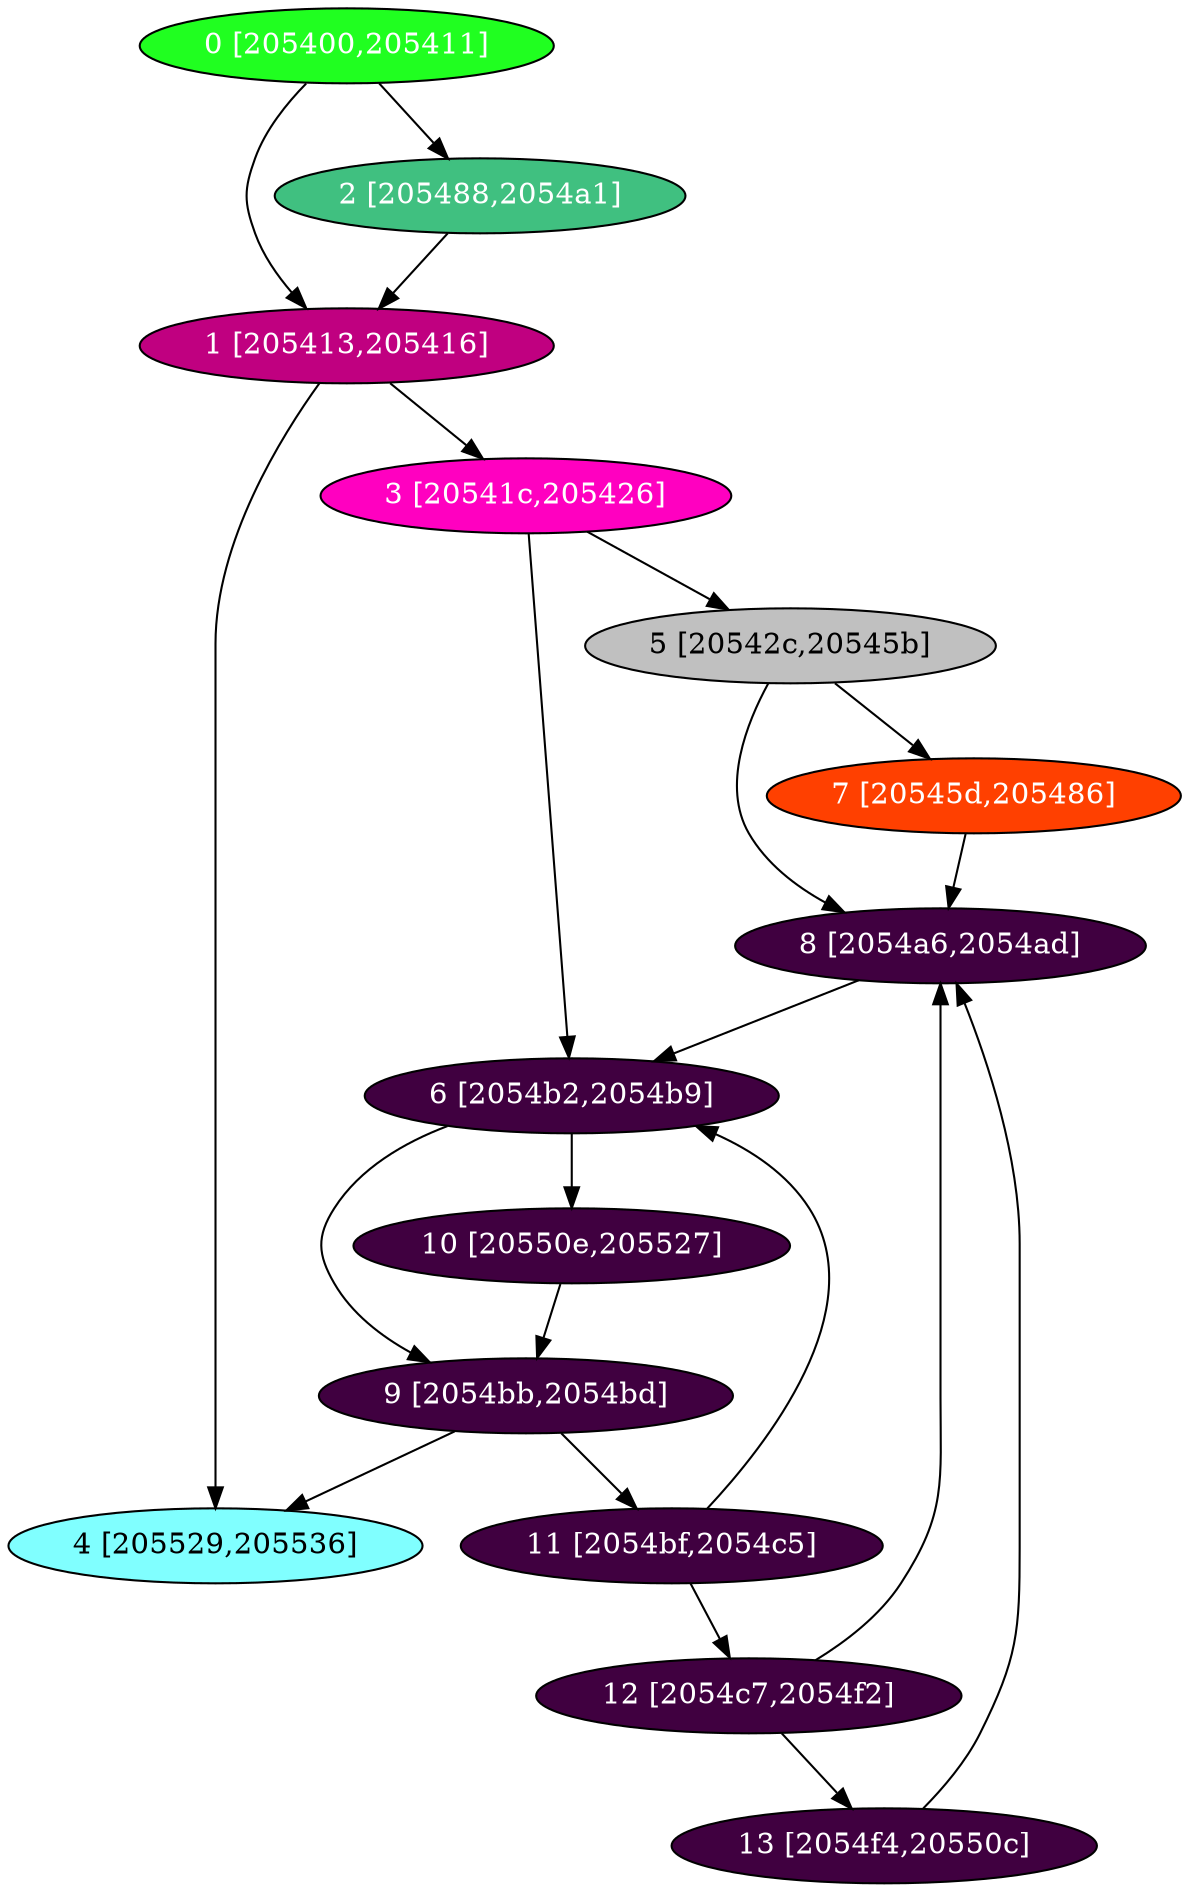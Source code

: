 diGraph libnss3{
	libnss3_0  [style=filled fillcolor="#20FF20" fontcolor="#ffffff" shape=oval label="0 [205400,205411]"]
	libnss3_1  [style=filled fillcolor="#C00080" fontcolor="#ffffff" shape=oval label="1 [205413,205416]"]
	libnss3_2  [style=filled fillcolor="#40C080" fontcolor="#ffffff" shape=oval label="2 [205488,2054a1]"]
	libnss3_3  [style=filled fillcolor="#FF00C0" fontcolor="#ffffff" shape=oval label="3 [20541c,205426]"]
	libnss3_4  [style=filled fillcolor="#80FFFF" fontcolor="#000000" shape=oval label="4 [205529,205536]"]
	libnss3_5  [style=filled fillcolor="#C0C0C0" fontcolor="#000000" shape=oval label="5 [20542c,20545b]"]
	libnss3_6  [style=filled fillcolor="#400040" fontcolor="#ffffff" shape=oval label="6 [2054b2,2054b9]"]
	libnss3_7  [style=filled fillcolor="#FF4000" fontcolor="#ffffff" shape=oval label="7 [20545d,205486]"]
	libnss3_8  [style=filled fillcolor="#400040" fontcolor="#ffffff" shape=oval label="8 [2054a6,2054ad]"]
	libnss3_9  [style=filled fillcolor="#400040" fontcolor="#ffffff" shape=oval label="9 [2054bb,2054bd]"]
	libnss3_a  [style=filled fillcolor="#400040" fontcolor="#ffffff" shape=oval label="10 [20550e,205527]"]
	libnss3_b  [style=filled fillcolor="#400040" fontcolor="#ffffff" shape=oval label="11 [2054bf,2054c5]"]
	libnss3_c  [style=filled fillcolor="#400040" fontcolor="#ffffff" shape=oval label="12 [2054c7,2054f2]"]
	libnss3_d  [style=filled fillcolor="#400040" fontcolor="#ffffff" shape=oval label="13 [2054f4,20550c]"]

	libnss3_0 -> libnss3_1
	libnss3_0 -> libnss3_2
	libnss3_1 -> libnss3_3
	libnss3_1 -> libnss3_4
	libnss3_2 -> libnss3_1
	libnss3_3 -> libnss3_5
	libnss3_3 -> libnss3_6
	libnss3_5 -> libnss3_7
	libnss3_5 -> libnss3_8
	libnss3_6 -> libnss3_9
	libnss3_6 -> libnss3_a
	libnss3_7 -> libnss3_8
	libnss3_8 -> libnss3_6
	libnss3_9 -> libnss3_4
	libnss3_9 -> libnss3_b
	libnss3_a -> libnss3_9
	libnss3_b -> libnss3_6
	libnss3_b -> libnss3_c
	libnss3_c -> libnss3_8
	libnss3_c -> libnss3_d
	libnss3_d -> libnss3_8
}